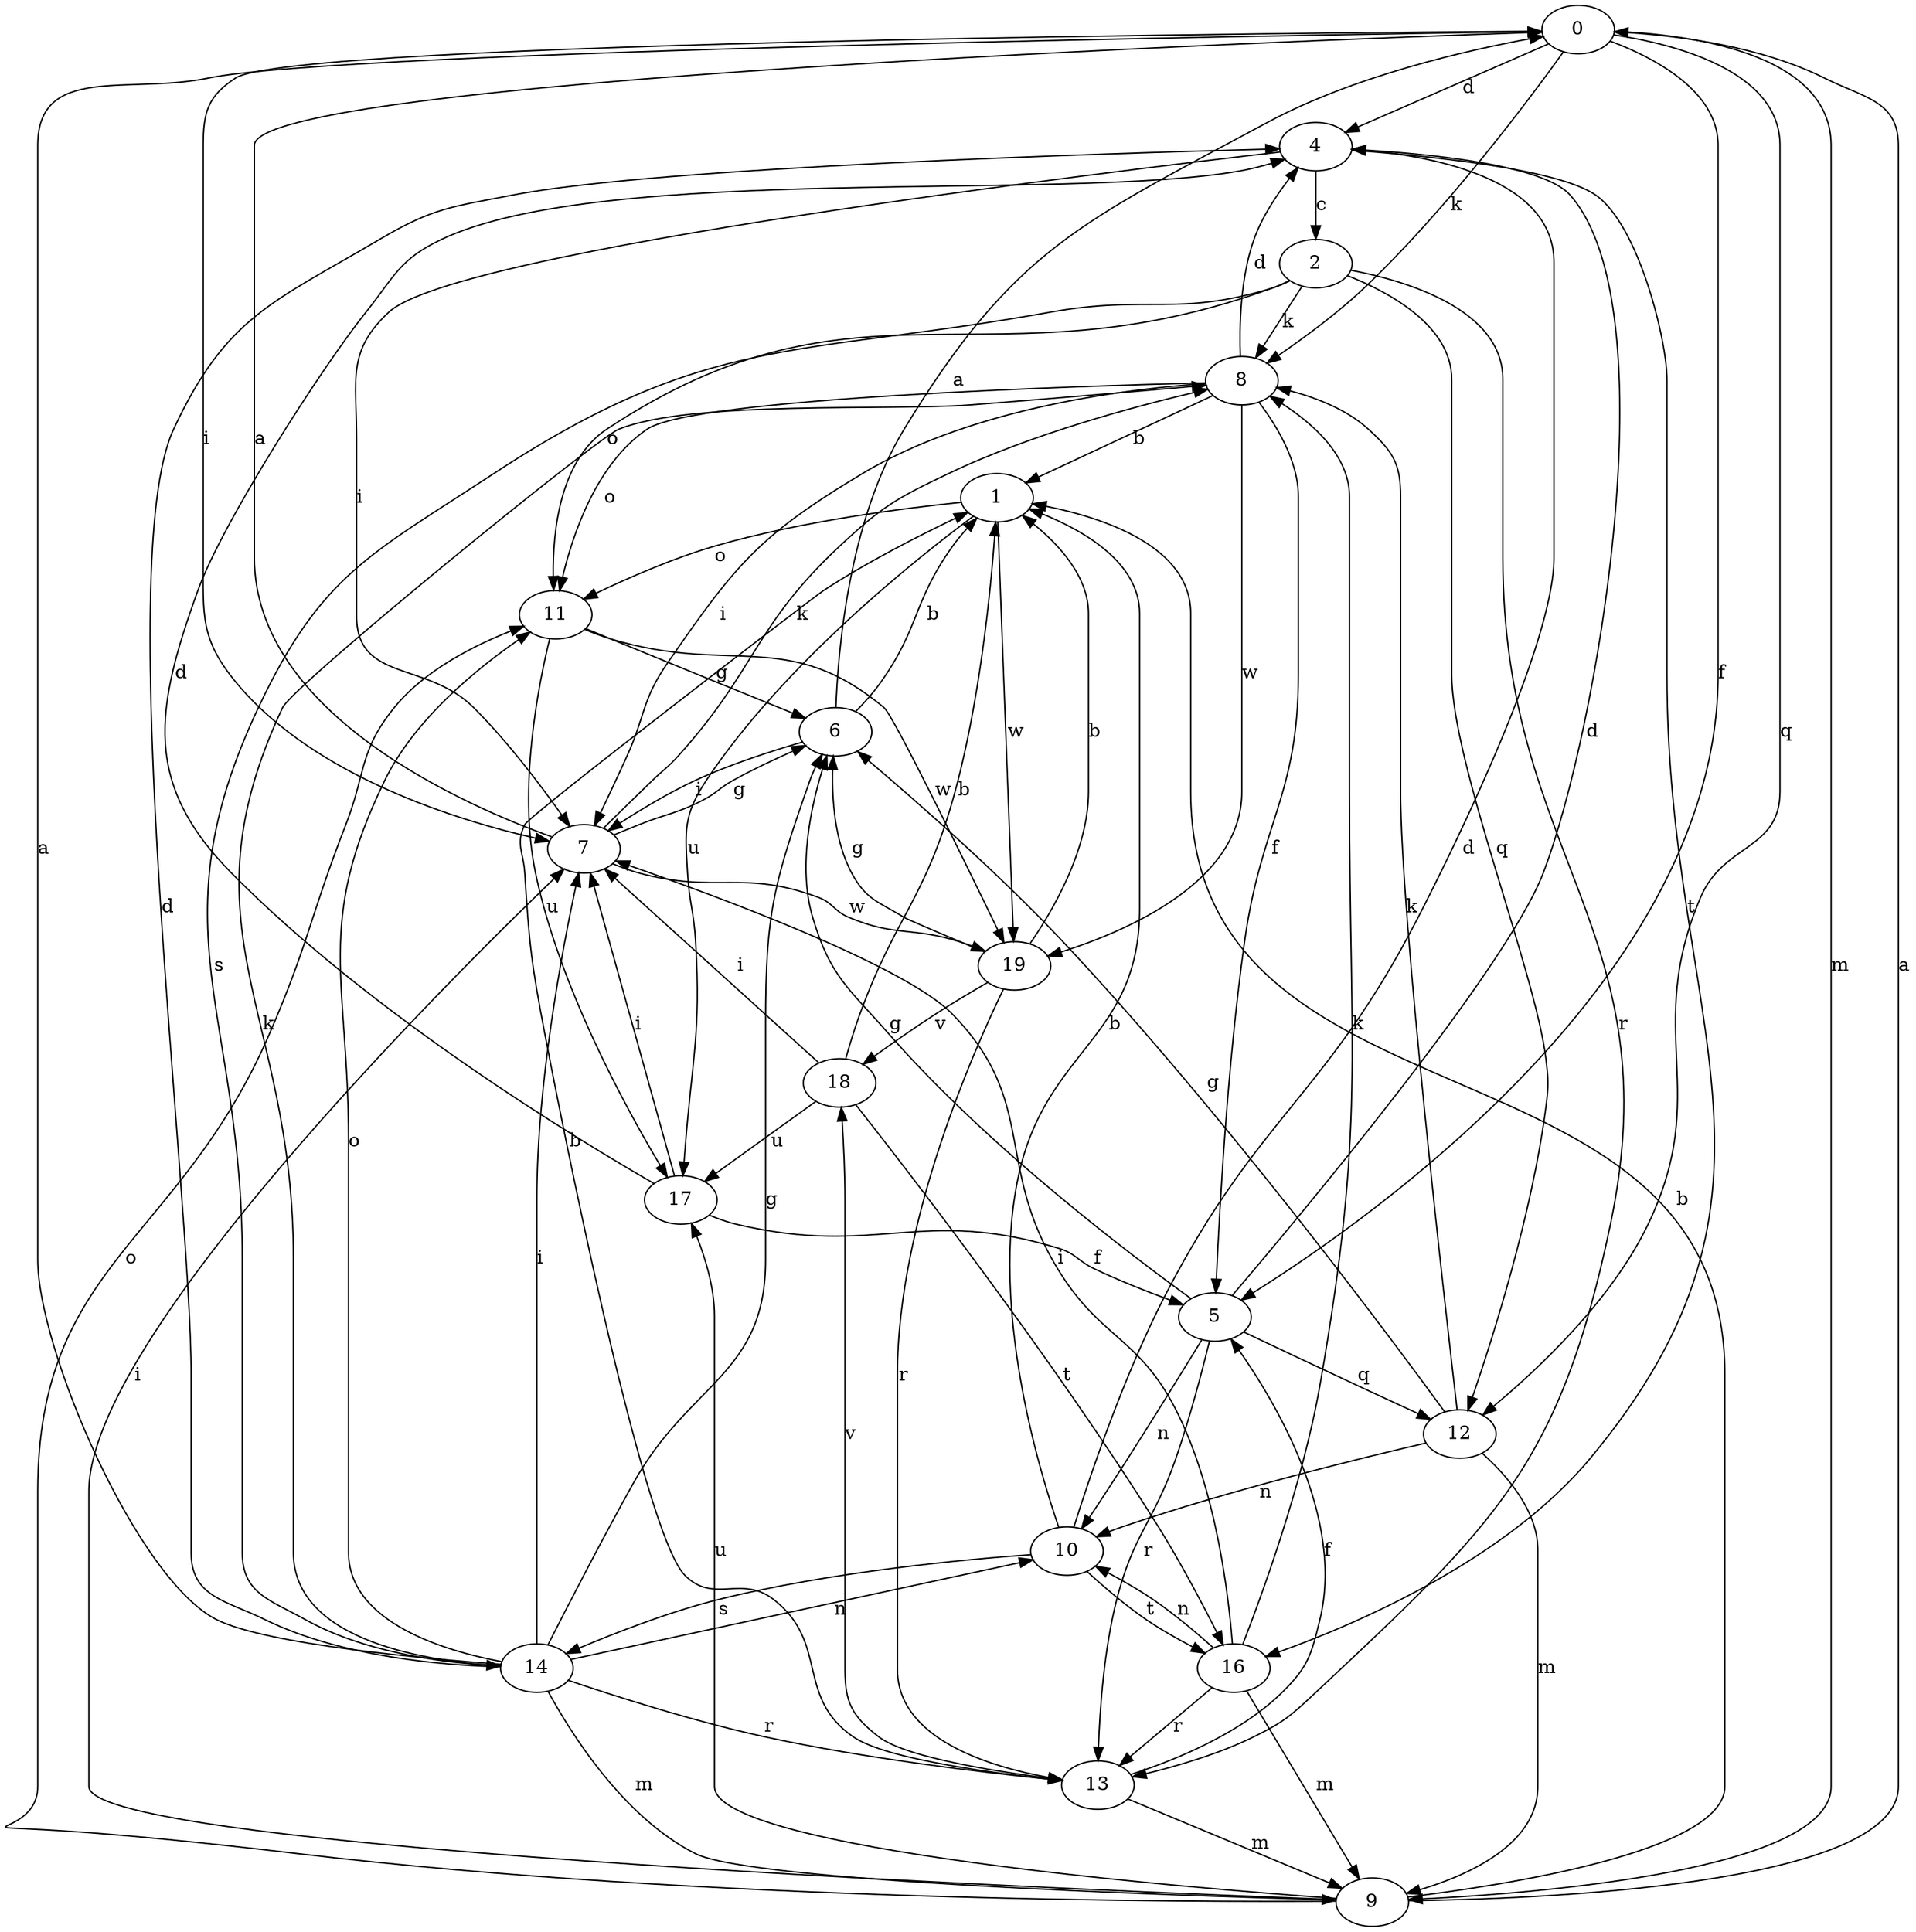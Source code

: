 strict digraph  {
0;
1;
2;
4;
5;
6;
7;
8;
9;
10;
11;
12;
13;
14;
16;
17;
18;
19;
0 -> 4  [label=d];
0 -> 5  [label=f];
0 -> 7  [label=i];
0 -> 8  [label=k];
0 -> 9  [label=m];
0 -> 12  [label=q];
1 -> 11  [label=o];
1 -> 17  [label=u];
1 -> 19  [label=w];
2 -> 8  [label=k];
2 -> 11  [label=o];
2 -> 12  [label=q];
2 -> 13  [label=r];
2 -> 14  [label=s];
4 -> 2  [label=c];
4 -> 7  [label=i];
4 -> 16  [label=t];
5 -> 4  [label=d];
5 -> 6  [label=g];
5 -> 10  [label=n];
5 -> 12  [label=q];
5 -> 13  [label=r];
6 -> 0  [label=a];
6 -> 1  [label=b];
6 -> 7  [label=i];
7 -> 0  [label=a];
7 -> 6  [label=g];
7 -> 8  [label=k];
7 -> 19  [label=w];
8 -> 1  [label=b];
8 -> 4  [label=d];
8 -> 5  [label=f];
8 -> 7  [label=i];
8 -> 11  [label=o];
8 -> 19  [label=w];
9 -> 0  [label=a];
9 -> 1  [label=b];
9 -> 7  [label=i];
9 -> 11  [label=o];
9 -> 17  [label=u];
10 -> 1  [label=b];
10 -> 4  [label=d];
10 -> 14  [label=s];
10 -> 16  [label=t];
11 -> 6  [label=g];
11 -> 17  [label=u];
11 -> 19  [label=w];
12 -> 6  [label=g];
12 -> 8  [label=k];
12 -> 9  [label=m];
12 -> 10  [label=n];
13 -> 1  [label=b];
13 -> 5  [label=f];
13 -> 9  [label=m];
13 -> 18  [label=v];
14 -> 0  [label=a];
14 -> 4  [label=d];
14 -> 6  [label=g];
14 -> 7  [label=i];
14 -> 8  [label=k];
14 -> 9  [label=m];
14 -> 10  [label=n];
14 -> 11  [label=o];
14 -> 13  [label=r];
16 -> 7  [label=i];
16 -> 8  [label=k];
16 -> 9  [label=m];
16 -> 10  [label=n];
16 -> 13  [label=r];
17 -> 4  [label=d];
17 -> 5  [label=f];
17 -> 7  [label=i];
18 -> 1  [label=b];
18 -> 7  [label=i];
18 -> 16  [label=t];
18 -> 17  [label=u];
19 -> 1  [label=b];
19 -> 6  [label=g];
19 -> 13  [label=r];
19 -> 18  [label=v];
}
